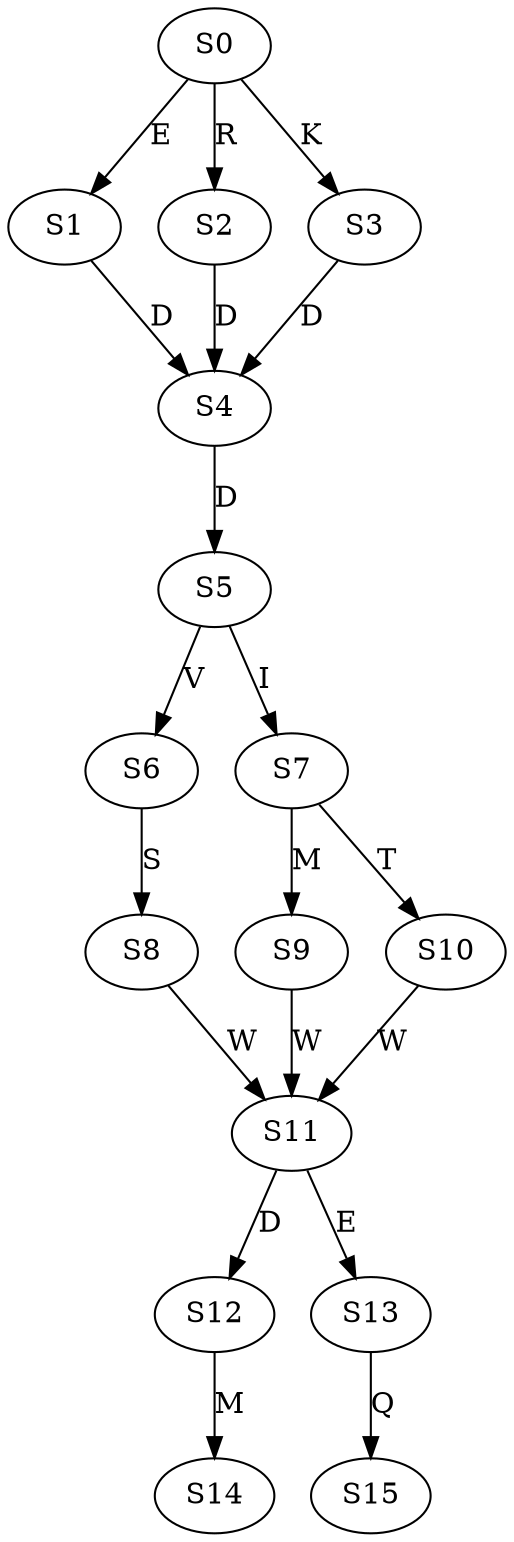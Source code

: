 strict digraph  {
	S0 -> S1 [ label = E ];
	S0 -> S2 [ label = R ];
	S0 -> S3 [ label = K ];
	S1 -> S4 [ label = D ];
	S2 -> S4 [ label = D ];
	S3 -> S4 [ label = D ];
	S4 -> S5 [ label = D ];
	S5 -> S6 [ label = V ];
	S5 -> S7 [ label = I ];
	S6 -> S8 [ label = S ];
	S7 -> S9 [ label = M ];
	S7 -> S10 [ label = T ];
	S8 -> S11 [ label = W ];
	S9 -> S11 [ label = W ];
	S10 -> S11 [ label = W ];
	S11 -> S12 [ label = D ];
	S11 -> S13 [ label = E ];
	S12 -> S14 [ label = M ];
	S13 -> S15 [ label = Q ];
}
